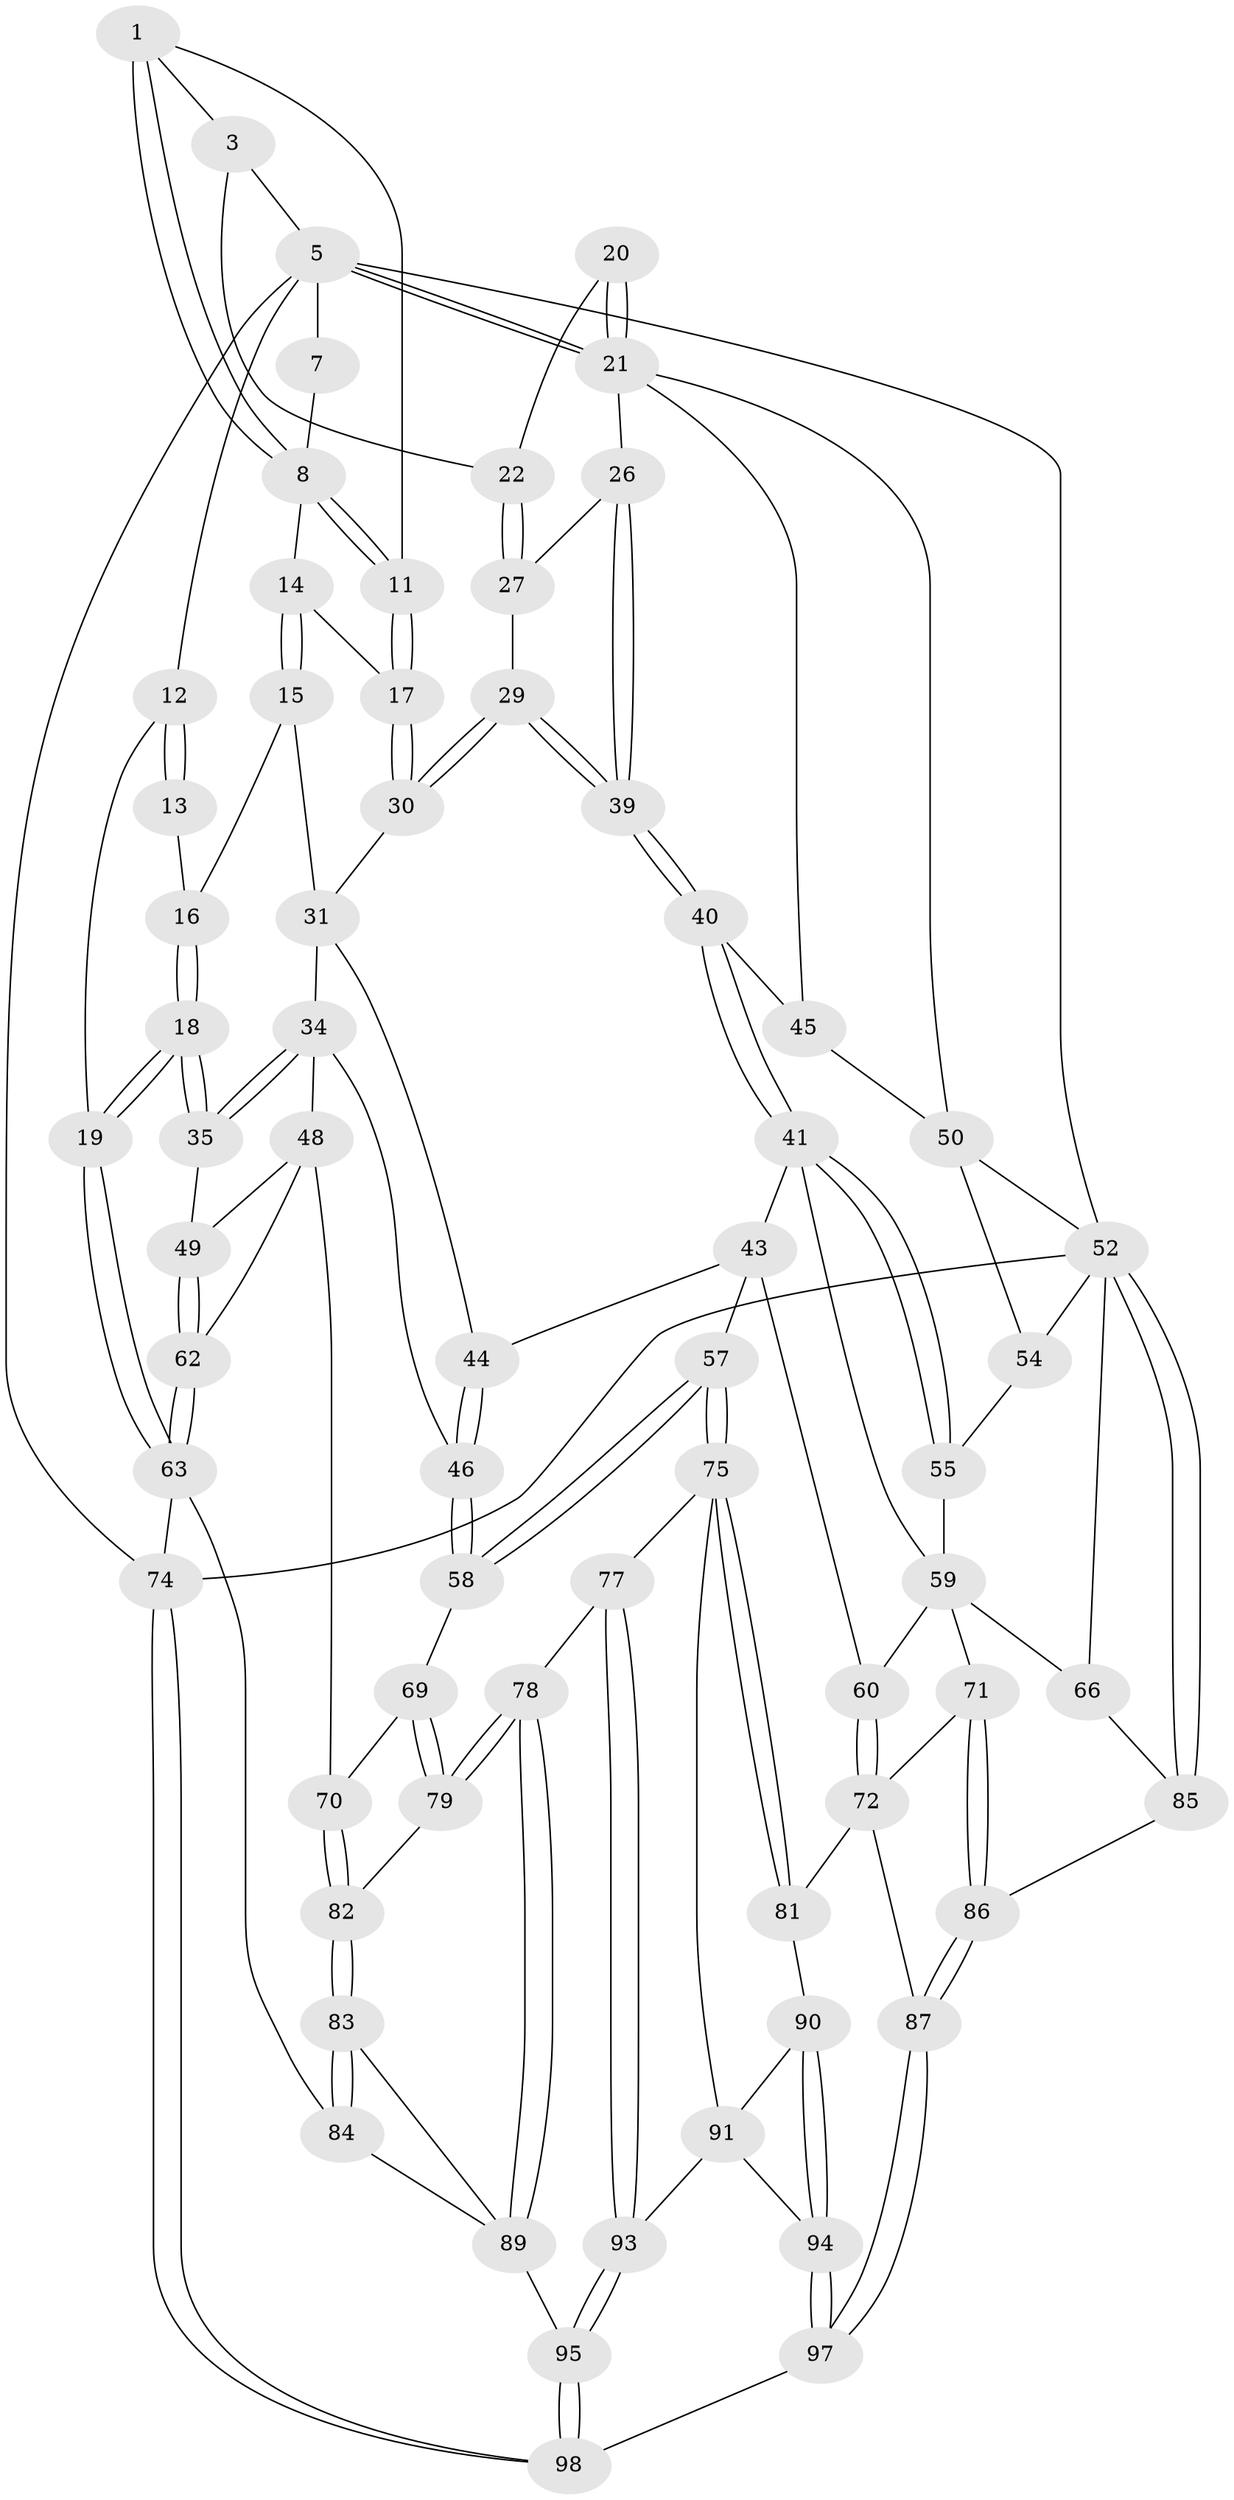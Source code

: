 // original degree distribution, {3: 0.030612244897959183, 4: 0.24489795918367346, 5: 0.47959183673469385, 6: 0.24489795918367346}
// Generated by graph-tools (version 1.1) at 2025/21/03/04/25 18:21:05]
// undirected, 68 vertices, 156 edges
graph export_dot {
graph [start="1"]
  node [color=gray90,style=filled];
  1 [pos="+0.2835863668126961+0",super="+2"];
  3 [pos="+0.6885772740578516+0",super="+4"];
  5 [pos="+1+0",super="+6"];
  7 [pos="+0.19427859980511425+0"];
  8 [pos="+0.2866856809554395+0.06209571012470383",super="+9"];
  11 [pos="+0.35258188160424675+0.13356724040695436"];
  12 [pos="+0+0"];
  13 [pos="+0.07803933510464363+0.09539818909188824"];
  14 [pos="+0.2069454116945803+0.14887940441919278"];
  15 [pos="+0.20187449130185472+0.16161076912376937"];
  16 [pos="+0.08753740312159035+0.16058497001009367"];
  17 [pos="+0.3533792124504127+0.1386888847911555"];
  18 [pos="+0+0.4003360941802202"];
  19 [pos="+0+0.4063622790034296"];
  20 [pos="+0.9538169476850643+0.15901482551408672"];
  21 [pos="+1+0.1695353226611968",super="+24"];
  22 [pos="+0.9528103342654484+0.16056589819509706",super="+23"];
  26 [pos="+0.9403221339307912+0.26348855711208535"];
  27 [pos="+0.9238566442771828+0.23085378673822982",super="+28"];
  29 [pos="+0.6182696892100356+0.18940354638760115"];
  30 [pos="+0.42552490105484964+0.2047892138457405"];
  31 [pos="+0.41595056926919566+0.21459641726881884",super="+32"];
  34 [pos="+0.1311604412549231+0.36374084167265225",super="+37"];
  35 [pos="+0+0.4008462583202906"];
  39 [pos="+0.6437468198322887+0.3213407513569545"];
  40 [pos="+0.6502616804562905+0.3786952026244539"];
  41 [pos="+0.6359346378512862+0.40044663697144084",super="+42"];
  43 [pos="+0.5658503474877068+0.44740761770525345",super="+56"];
  44 [pos="+0.4371201236745034+0.45589377908955125"];
  45 [pos="+0.8344375741961081+0.4388735648167975"];
  46 [pos="+0.3223171615131496+0.5494855718849085"];
  48 [pos="+0.19896756085177125+0.6018916780496588",super="+68"];
  49 [pos="+0.1568451552589769+0.5824704410453105"];
  50 [pos="+1+0.540337953714306",super="+51"];
  52 [pos="+1+1",super="+53"];
  54 [pos="+0.8562745739928528+0.5812518947871365"];
  55 [pos="+0.748586857124431+0.6159686585864981"];
  57 [pos="+0.42872352080774906+0.699578441146858"];
  58 [pos="+0.3624485650485521+0.641561043380409"];
  59 [pos="+0.6354666509823921+0.5864872592633575",super="+61"];
  60 [pos="+0.5731163598059902+0.6778732885710662"];
  62 [pos="+0.061795516050679976+0.7060376431083061"];
  63 [pos="+0+0.7560749229814878",super="+73"];
  66 [pos="+0.7286333468454501+0.7300408531357389"];
  69 [pos="+0.2758318685943714+0.6930095033054334"];
  70 [pos="+0.1944109700038119+0.7132422298779623"];
  71 [pos="+0.6670004649661582+0.7380230029751113"];
  72 [pos="+0.6494897328992227+0.7394552105892287",super="+80"];
  74 [pos="+0+1"];
  75 [pos="+0.4283383168102017+0.7272381414159902",super="+76"];
  77 [pos="+0.3452953650473198+0.8172210667259222"];
  78 [pos="+0.30038681388202915+0.8033306365450633"];
  79 [pos="+0.29971555718009646+0.8027941517322271"];
  81 [pos="+0.528012440112812+0.8277658486263628"];
  82 [pos="+0.2044008789146281+0.7546944873623764"];
  83 [pos="+0.17052910182829611+0.8286246277228124"];
  84 [pos="+0+0.8804020563816728"];
  85 [pos="+1+1",super="+88"];
  86 [pos="+0.6767992684531446+1"];
  87 [pos="+0.6532364717384157+1"];
  89 [pos="+0.20809447888404262+0.8637280069094317",super="+96"];
  90 [pos="+0.46460275890761515+0.8675130292044495"];
  91 [pos="+0.4435686396584419+0.8760105365013072",super="+92"];
  93 [pos="+0.3413142994741979+0.9111818644288336"];
  94 [pos="+0.45422441354248044+0.9153378591422371"];
  95 [pos="+0.3092879423528018+1"];
  97 [pos="+0.5118372366280216+1"];
  98 [pos="+0.3200737614770965+1"];
  1 -- 8;
  1 -- 8;
  1 -- 3;
  1 -- 11;
  3 -- 5;
  3 -- 22;
  5 -- 21;
  5 -- 21;
  5 -- 52;
  5 -- 74;
  5 -- 12;
  5 -- 7;
  7 -- 8;
  8 -- 11;
  8 -- 11;
  8 -- 14;
  11 -- 17;
  11 -- 17;
  12 -- 13;
  12 -- 13;
  12 -- 19;
  13 -- 16;
  14 -- 15;
  14 -- 15;
  14 -- 17;
  15 -- 16;
  15 -- 31;
  16 -- 18;
  16 -- 18;
  17 -- 30;
  17 -- 30;
  18 -- 19;
  18 -- 19;
  18 -- 35;
  18 -- 35;
  19 -- 63;
  19 -- 63;
  20 -- 21;
  20 -- 21;
  20 -- 22;
  21 -- 45;
  21 -- 50;
  21 -- 26;
  22 -- 27 [weight=2];
  22 -- 27;
  26 -- 27;
  26 -- 39;
  26 -- 39;
  27 -- 29;
  29 -- 30;
  29 -- 30;
  29 -- 39;
  29 -- 39;
  30 -- 31;
  31 -- 34 [weight=2];
  31 -- 44;
  34 -- 35;
  34 -- 35;
  34 -- 48;
  34 -- 46;
  35 -- 49;
  39 -- 40;
  39 -- 40;
  40 -- 41;
  40 -- 41;
  40 -- 45;
  41 -- 55;
  41 -- 55;
  41 -- 59;
  41 -- 43;
  43 -- 44;
  43 -- 57;
  43 -- 60;
  44 -- 46;
  44 -- 46;
  45 -- 50;
  46 -- 58;
  46 -- 58;
  48 -- 49;
  48 -- 70;
  48 -- 62;
  49 -- 62;
  49 -- 62;
  50 -- 52;
  50 -- 54;
  52 -- 85 [weight=2];
  52 -- 85;
  52 -- 74;
  52 -- 66;
  52 -- 54;
  54 -- 55;
  55 -- 59;
  57 -- 58;
  57 -- 58;
  57 -- 75;
  57 -- 75;
  58 -- 69;
  59 -- 60;
  59 -- 66;
  59 -- 71;
  60 -- 72;
  60 -- 72;
  62 -- 63;
  62 -- 63;
  63 -- 74;
  63 -- 84;
  66 -- 85;
  69 -- 70;
  69 -- 79;
  69 -- 79;
  70 -- 82;
  70 -- 82;
  71 -- 72;
  71 -- 86;
  71 -- 86;
  72 -- 81;
  72 -- 87;
  74 -- 98;
  74 -- 98;
  75 -- 81;
  75 -- 81;
  75 -- 91;
  75 -- 77;
  77 -- 78;
  77 -- 93;
  77 -- 93;
  78 -- 79;
  78 -- 79;
  78 -- 89;
  78 -- 89;
  79 -- 82;
  81 -- 90;
  82 -- 83;
  82 -- 83;
  83 -- 84;
  83 -- 84;
  83 -- 89;
  84 -- 89;
  85 -- 86;
  86 -- 87;
  86 -- 87;
  87 -- 97;
  87 -- 97;
  89 -- 95;
  90 -- 91;
  90 -- 94;
  90 -- 94;
  91 -- 93;
  91 -- 94;
  93 -- 95;
  93 -- 95;
  94 -- 97;
  94 -- 97;
  95 -- 98;
  95 -- 98;
  97 -- 98;
}

